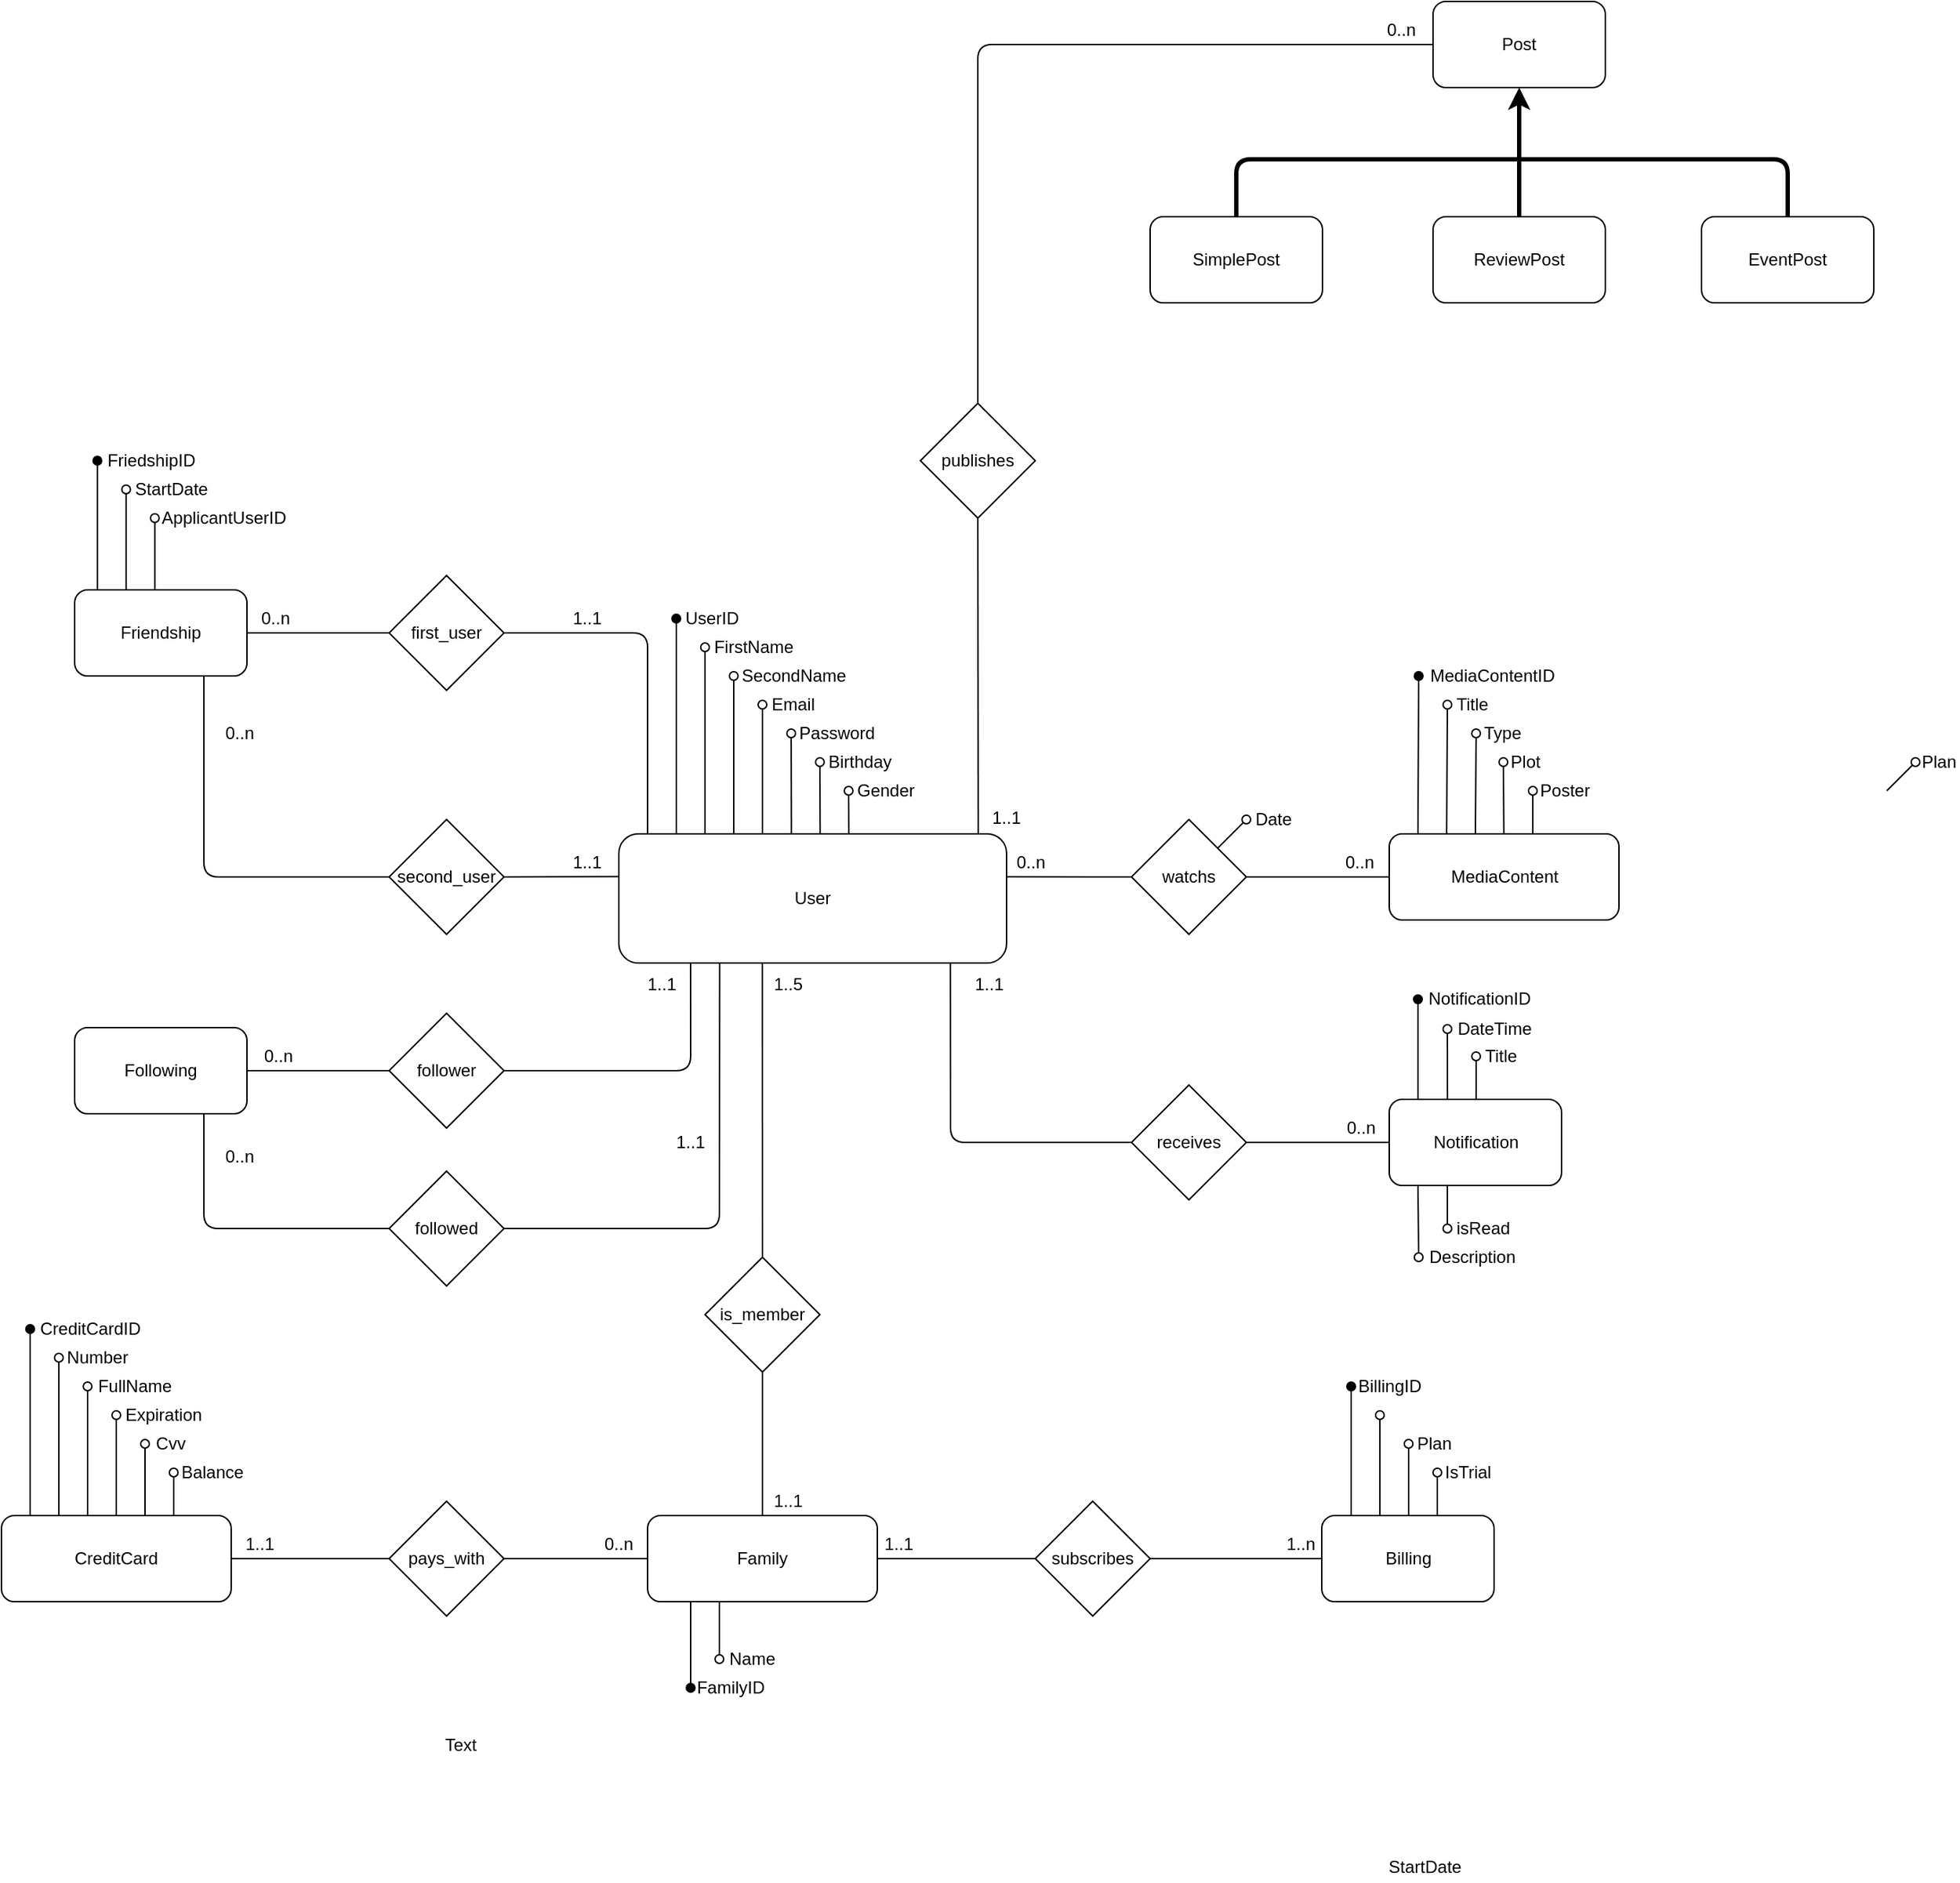 <mxfile type="device" version="12.7.9"><diagram id="L1P09S_5hTDsqI9xaxgo" name="Page-1"><mxGraphModel grid="1" tooltips="1" dx="2048" dy="1847" gridSize="10" guides="1" connect="1" arrows="1" fold="1" page="1" pageScale="1" pageWidth="827" pageHeight="1169" math="0" shadow="0"><root><mxCell id="0"/><mxCell id="1" parent="0"/><mxCell id="2-4jXwVwvctBE40ZgtUO-1" value="User" parent="1" style="rounded=1;whiteSpace=wrap;html=1;" vertex="1"><mxGeometry as="geometry" y="80" x="-370" width="270" height="90"/></mxCell><mxCell id="2-4jXwVwvctBE40ZgtUO-2" value="" parent="1" style="endArrow=oval;html=1;endFill=1;" edge="1"><mxGeometry as="geometry" width="50" height="50" relative="1"><mxPoint as="sourcePoint" y="80" x="-330"/><mxPoint as="targetPoint" y="-70" x="-330"/></mxGeometry></mxCell><mxCell id="2-4jXwVwvctBE40ZgtUO-3" value="" parent="1" style="endArrow=oval;html=1;endFill=0;" edge="1"><mxGeometry as="geometry" width="50" height="50" relative="1"><mxPoint as="sourcePoint" y="80" x="-310"/><mxPoint as="targetPoint" y="-50" x="-310"/></mxGeometry></mxCell><mxCell id="2-4jXwVwvctBE40ZgtUO-4" value="UserID" parent="1" style="text;html=1;strokeColor=none;fillColor=none;align=center;verticalAlign=middle;whiteSpace=wrap;rounded=0;" vertex="1"><mxGeometry as="geometry" y="-80" x="-325" width="40" height="20"/></mxCell><mxCell id="2-4jXwVwvctBE40ZgtUO-6" value="FirstName" parent="1" style="text;html=1;strokeColor=none;fillColor=none;align=center;verticalAlign=middle;whiteSpace=wrap;rounded=0;" vertex="1"><mxGeometry as="geometry" y="-60" x="-306" width="60" height="20"/></mxCell><mxCell id="2-4jXwVwvctBE40ZgtUO-7" value="" parent="1" style="endArrow=oval;html=1;endFill=0;" edge="1"><mxGeometry as="geometry" width="50" height="50" relative="1"><mxPoint as="sourcePoint" y="80" x="-290"/><mxPoint as="targetPoint" y="-30" x="-290"/></mxGeometry></mxCell><mxCell id="2-4jXwVwvctBE40ZgtUO-8" value="SecondName" parent="1" style="text;html=1;strokeColor=none;fillColor=none;align=center;verticalAlign=middle;whiteSpace=wrap;rounded=0;" vertex="1"><mxGeometry as="geometry" y="-40" x="-286" width="76" height="20"/></mxCell><mxCell id="2-4jXwVwvctBE40ZgtUO-11" value="" parent="1" style="endArrow=oval;html=1;endFill=0;" edge="1"><mxGeometry as="geometry" width="50" height="50" relative="1"><mxPoint as="sourcePoint" y="80" x="-270"/><mxPoint as="targetPoint" y="-10" x="-270"/></mxGeometry></mxCell><mxCell id="2-4jXwVwvctBE40ZgtUO-12" value="" parent="1" style="endArrow=oval;html=1;endFill=0;" edge="1"><mxGeometry as="geometry" width="50" height="50" relative="1"><mxPoint as="sourcePoint" y="80" x="-249.83"/><mxPoint as="targetPoint" y="10" x="-250"/></mxGeometry></mxCell><mxCell id="2-4jXwVwvctBE40ZgtUO-13" value="" parent="1" style="endArrow=oval;html=1;endFill=0;" edge="1"><mxGeometry as="geometry" width="50" height="50" relative="1"><mxPoint as="sourcePoint" y="80" x="-229.83"/><mxPoint as="targetPoint" y="30" x="-230"/></mxGeometry></mxCell><mxCell id="2-4jXwVwvctBE40ZgtUO-14" value="" parent="1" style="endArrow=oval;html=1;endFill=0;" edge="1"><mxGeometry as="geometry" width="50" height="50" relative="1"><mxPoint as="sourcePoint" y="80" x="-209.83"/><mxPoint as="targetPoint" y="50" x="-210"/></mxGeometry></mxCell><mxCell id="2-4jXwVwvctBE40ZgtUO-15" value="Email" parent="1" style="text;html=1;strokeColor=none;fillColor=none;align=center;verticalAlign=middle;whiteSpace=wrap;rounded=0;" vertex="1"><mxGeometry as="geometry" y="-20" x="-267" width="37" height="20"/></mxCell><mxCell id="2-4jXwVwvctBE40ZgtUO-16" value="Birthday" parent="1" style="text;html=1;strokeColor=none;fillColor=none;align=center;verticalAlign=middle;whiteSpace=wrap;rounded=0;" vertex="1"><mxGeometry as="geometry" y="20" x="-224" width="44" height="20"/></mxCell><mxCell id="2-4jXwVwvctBE40ZgtUO-17" value="Gender" parent="1" style="text;html=1;strokeColor=none;fillColor=none;align=center;verticalAlign=middle;whiteSpace=wrap;rounded=0;" vertex="1"><mxGeometry as="geometry" y="40" x="-203.76" width="40" height="20"/></mxCell><mxCell id="2-4jXwVwvctBE40ZgtUO-18" value="Password" parent="1" style="text;html=1;strokeColor=none;fillColor=none;align=center;verticalAlign=middle;whiteSpace=wrap;rounded=0;" vertex="1"><mxGeometry as="geometry" x="-245" width="54" height="20"/></mxCell><mxCell id="2-4jXwVwvctBE40ZgtUO-20" value="CreditCard" parent="1" style="rounded=1;whiteSpace=wrap;html=1;" vertex="1"><mxGeometry as="geometry" y="555" x="-800" width="160" height="60"/></mxCell><mxCell id="2-4jXwVwvctBE40ZgtUO-21" value="" parent="1" style="endArrow=oval;html=1;endFill=0;exitX=0.25;exitY=0;exitDx=0;exitDy=0;" edge="1" source="2-4jXwVwvctBE40ZgtUO-20"><mxGeometry as="geometry" width="50" height="50" relative="1"><mxPoint as="sourcePoint" y="535" x="-760"/><mxPoint as="targetPoint" y="445" x="-760"/></mxGeometry></mxCell><mxCell id="2-4jXwVwvctBE40ZgtUO-22" value="Number" parent="1" style="text;html=1;strokeColor=none;fillColor=none;align=center;verticalAlign=middle;whiteSpace=wrap;rounded=0;" vertex="1"><mxGeometry as="geometry" y="435" x="-756" width="46" height="20"/></mxCell><mxCell id="2-4jXwVwvctBE40ZgtUO-23" value="" parent="1" style="endArrow=oval;html=1;endFill=0;exitX=0.375;exitY=0;exitDx=0;exitDy=0;exitPerimeter=0;" edge="1" source="2-4jXwVwvctBE40ZgtUO-20"><mxGeometry as="geometry" width="50" height="50" relative="1"><mxPoint as="sourcePoint" y="535" x="-740"/><mxPoint as="targetPoint" y="465" x="-740"/></mxGeometry></mxCell><mxCell id="2-4jXwVwvctBE40ZgtUO-25" value="FullName" parent="1" style="text;html=1;strokeColor=none;fillColor=none;align=center;verticalAlign=middle;whiteSpace=wrap;rounded=0;" vertex="1"><mxGeometry as="geometry" y="455" x="-736" width="58" height="20"/></mxCell><mxCell id="2-4jXwVwvctBE40ZgtUO-26" value="" parent="1" style="endArrow=oval;html=1;endFill=0;exitX=0.5;exitY=0;exitDx=0;exitDy=0;" edge="1" source="2-4jXwVwvctBE40ZgtUO-20"><mxGeometry as="geometry" width="50" height="50" relative="1"><mxPoint as="sourcePoint" y="535" x="-720"/><mxPoint as="targetPoint" y="485" x="-720"/></mxGeometry></mxCell><mxCell id="2-4jXwVwvctBE40ZgtUO-28" value="Expiration" parent="1" style="text;html=1;strokeColor=none;fillColor=none;align=center;verticalAlign=middle;whiteSpace=wrap;rounded=0;" vertex="1"><mxGeometry as="geometry" y="475" x="-716" width="58" height="20"/></mxCell><mxCell id="2-4jXwVwvctBE40ZgtUO-29" value="" parent="1" style="endArrow=oval;html=1;endFill=0;exitX=0.625;exitY=0;exitDx=0;exitDy=0;exitPerimeter=0;" edge="1" source="2-4jXwVwvctBE40ZgtUO-20"><mxGeometry as="geometry" width="50" height="50" relative="1"><mxPoint as="sourcePoint" y="535" x="-700"/><mxPoint as="targetPoint" y="505" x="-700"/></mxGeometry></mxCell><mxCell id="2-4jXwVwvctBE40ZgtUO-30" value="Cvv" parent="1" style="text;html=1;strokeColor=none;fillColor=none;align=center;verticalAlign=middle;whiteSpace=wrap;rounded=0;" vertex="1"><mxGeometry as="geometry" y="495" x="-697" width="30" height="20"/></mxCell><mxCell id="2-4jXwVwvctBE40ZgtUO-31" value="subscribes" parent="1" style="rhombus;whiteSpace=wrap;html=1;" vertex="1"><mxGeometry as="geometry" y="545" x="-80" width="80" height="80"/></mxCell><mxCell id="2-4jXwVwvctBE40ZgtUO-32" value="" parent="1" style="endArrow=none;html=1;entryX=0;entryY=0.5;entryDx=0;entryDy=0;exitX=0;exitY=1;exitDx=0;exitDy=0;" edge="1" source="2-4jXwVwvctBE40ZgtUO-45" target="2-4jXwVwvctBE40ZgtUO-31"><mxGeometry as="geometry" width="50" height="50" relative="1"><mxPoint as="sourcePoint" y="635" x="-140"/><mxPoint as="targetPoint" y="625" x="20"/></mxGeometry></mxCell><mxCell id="2-4jXwVwvctBE40ZgtUO-33" value="" parent="1" style="endArrow=none;html=1;exitX=1;exitY=0.5;exitDx=0;exitDy=0;entryX=0;entryY=0.5;entryDx=0;entryDy=0;" edge="1" source="2-4jXwVwvctBE40ZgtUO-31" target="2-4jXwVwvctBE40ZgtUO-43"><mxGeometry as="geometry" width="50" height="50" relative="1"><mxPoint as="sourcePoint" y="695" x="40"/><mxPoint as="targetPoint" y="695" x="330"/></mxGeometry></mxCell><mxCell id="2-4jXwVwvctBE40ZgtUO-35" value="" parent="1" style="endArrow=oval;html=1;endFill=0;" edge="1"><mxGeometry as="geometry" width="50" height="50" relative="1"><mxPoint as="sourcePoint" y="50" x="513"/><mxPoint as="targetPoint" y="30" x="533"/></mxGeometry></mxCell><mxCell id="2-4jXwVwvctBE40ZgtUO-36" value="Plan" parent="1" style="text;html=1;strokeColor=none;fillColor=none;align=center;verticalAlign=middle;whiteSpace=wrap;rounded=0;" vertex="1"><mxGeometry as="geometry" y="20" x="536" width="27" height="20"/></mxCell><mxCell id="2-4jXwVwvctBE40ZgtUO-43" value="Billing" parent="1" style="rounded=1;whiteSpace=wrap;html=1;" vertex="1"><mxGeometry as="geometry" y="555" x="119.5" width="120" height="60"/></mxCell><mxCell id="2-4jXwVwvctBE40ZgtUO-44" value="1..n" parent="1" style="text;html=1;strokeColor=none;fillColor=none;align=center;verticalAlign=middle;whiteSpace=wrap;rounded=0;" vertex="1"><mxGeometry as="geometry" y="565" x="89.5" width="30" height="20"/></mxCell><mxCell id="2-4jXwVwvctBE40ZgtUO-45" value="1..1" parent="1" style="text;html=1;strokeColor=none;fillColor=none;align=center;verticalAlign=middle;whiteSpace=wrap;rounded=0;" vertex="1"><mxGeometry as="geometry" y="565" x="-190" width="30" height="20"/></mxCell><mxCell id="2-4jXwVwvctBE40ZgtUO-46" value="" parent="1" style="endArrow=oval;html=1;endFill=1;" edge="1"><mxGeometry as="geometry" width="50" height="50" relative="1"><mxPoint as="sourcePoint" y="555" x="140"/><mxPoint as="targetPoint" y="465" x="140"/></mxGeometry></mxCell><mxCell id="2-4jXwVwvctBE40ZgtUO-47" value="BillingID" parent="1" style="text;html=1;strokeColor=none;fillColor=none;align=center;verticalAlign=middle;whiteSpace=wrap;rounded=0;" vertex="1"><mxGeometry as="geometry" y="455" x="144" width="46" height="20"/></mxCell><mxCell id="2-4jXwVwvctBE40ZgtUO-48" value="" parent="1" style="endArrow=oval;html=1;endFill=0;" edge="1"><mxGeometry as="geometry" width="50" height="50" relative="1"><mxPoint as="sourcePoint" y="555" x="160"/><mxPoint as="targetPoint" y="485" x="160"/></mxGeometry></mxCell><mxCell id="2-4jXwVwvctBE40ZgtUO-49" value="Plan" parent="1" style="text;html=1;strokeColor=none;fillColor=none;align=center;verticalAlign=middle;whiteSpace=wrap;rounded=0;" vertex="1"><mxGeometry as="geometry" y="495" x="185" width="26" height="20"/></mxCell><mxCell id="2-4jXwVwvctBE40ZgtUO-50" value="" parent="1" style="endArrow=oval;html=1;endFill=0;" edge="1"><mxGeometry as="geometry" width="50" height="50" relative="1"><mxPoint as="sourcePoint" y="555" x="180"/><mxPoint as="targetPoint" y="505" x="180"/></mxGeometry></mxCell><mxCell id="2-4jXwVwvctBE40ZgtUO-51" value="StartDate" parent="1" style="text;html=1;strokeColor=none;fillColor=none;align=center;verticalAlign=middle;whiteSpace=wrap;rounded=0;" vertex="1"><mxGeometry as="geometry" y="790" x="164" width="55" height="20"/></mxCell><mxCell id="2-4jXwVwvctBE40ZgtUO-52" value="" parent="1" style="endArrow=oval;html=1;endFill=0;" edge="1"><mxGeometry as="geometry" width="50" height="50" relative="1"><mxPoint as="sourcePoint" y="555" x="200"/><mxPoint as="targetPoint" y="525" x="200"/></mxGeometry></mxCell><mxCell id="2-4jXwVwvctBE40ZgtUO-53" value="IsTrial" parent="1" style="text;html=1;strokeColor=none;fillColor=none;align=center;verticalAlign=middle;whiteSpace=wrap;rounded=0;" vertex="1"><mxGeometry as="geometry" y="515" x="203" width="37" height="20"/></mxCell><mxCell id="2-4jXwVwvctBE40ZgtUO-54" value="pays_with" parent="1" style="rhombus;whiteSpace=wrap;html=1;" vertex="1"><mxGeometry as="geometry" y="545" x="-530" width="80" height="80"/></mxCell><mxCell id="2-4jXwVwvctBE40ZgtUO-55" value="" parent="1" style="endArrow=none;html=1;exitX=1;exitY=0.5;exitDx=0;exitDy=0;entryX=0;entryY=0.5;entryDx=0;entryDy=0;" edge="1" source="2-4jXwVwvctBE40ZgtUO-20" target="2-4jXwVwvctBE40ZgtUO-54"><mxGeometry as="geometry" width="50" height="50" relative="1"><mxPoint as="sourcePoint" y="705" x="-600"/><mxPoint as="targetPoint" y="655" x="-550"/></mxGeometry></mxCell><mxCell id="2-4jXwVwvctBE40ZgtUO-56" value="" parent="1" style="endArrow=none;html=1;exitX=1;exitY=0.5;exitDx=0;exitDy=0;entryX=1;entryY=1;entryDx=0;entryDy=0;" edge="1" source="2-4jXwVwvctBE40ZgtUO-54" target="2-4jXwVwvctBE40ZgtUO-59"><mxGeometry as="geometry" width="50" height="50" relative="1"><mxPoint as="sourcePoint" y="675" x="-440"/><mxPoint as="targetPoint" y="625" x="-430"/></mxGeometry></mxCell><mxCell id="2-4jXwVwvctBE40ZgtUO-57" value="1..1" parent="1" style="text;html=1;strokeColor=none;fillColor=none;align=center;verticalAlign=middle;whiteSpace=wrap;rounded=0;" vertex="1"><mxGeometry as="geometry" y="565" x="-640" width="40" height="20"/></mxCell><mxCell id="2-4jXwVwvctBE40ZgtUO-59" value="0..n" parent="1" style="text;html=1;strokeColor=none;fillColor=none;align=center;verticalAlign=middle;whiteSpace=wrap;rounded=0;" vertex="1"><mxGeometry as="geometry" y="565" x="-390" width="40" height="20"/></mxCell><mxCell id="iwlyGIlULVPHcYaXjed1-1" value="Family" parent="1" style="rounded=1;whiteSpace=wrap;html=1;" vertex="1"><mxGeometry as="geometry" y="555" x="-350" width="160" height="60"/></mxCell><mxCell id="iwlyGIlULVPHcYaXjed1-2" value="" parent="1" style="endArrow=none;html=1;endFill=0;startArrow=oval;startFill=1;" edge="1"><mxGeometry as="geometry" width="50" height="50" relative="1"><mxPoint as="sourcePoint" y="675" x="-320"/><mxPoint as="targetPoint" y="615" x="-320"/></mxGeometry></mxCell><mxCell id="iwlyGIlULVPHcYaXjed1-3" value="FamilyID" parent="1" style="text;html=1;strokeColor=none;fillColor=none;align=center;verticalAlign=middle;whiteSpace=wrap;rounded=0;" vertex="1"><mxGeometry as="geometry" y="665" x="-320" width="56" height="20"/></mxCell><mxCell id="iwlyGIlULVPHcYaXjed1-4" value="" parent="1" style="endArrow=none;html=1;endFill=0;startArrow=oval;startFill=0;" edge="1"><mxGeometry as="geometry" width="50" height="50" relative="1"><mxPoint as="sourcePoint" y="655" x="-300"/><mxPoint as="targetPoint" y="615" x="-300"/></mxGeometry></mxCell><mxCell id="iwlyGIlULVPHcYaXjed1-5" value="Name" parent="1" style="text;html=1;strokeColor=none;fillColor=none;align=center;verticalAlign=middle;whiteSpace=wrap;rounded=0;" vertex="1"><mxGeometry as="geometry" y="645" x="-300" width="46" height="20"/></mxCell><mxCell id="iwlyGIlULVPHcYaXjed1-6" value="is_member" parent="1" style="rhombus;whiteSpace=wrap;html=1;" vertex="1"><mxGeometry as="geometry" y="375" x="-310" width="80" height="80"/></mxCell><mxCell id="iwlyGIlULVPHcYaXjed1-7" value="" parent="1" style="endArrow=none;html=1;entryX=0.37;entryY=0.997;entryDx=0;entryDy=0;exitX=0.5;exitY=0;exitDx=0;exitDy=0;entryPerimeter=0;" edge="1" source="iwlyGIlULVPHcYaXjed1-6" target="2-4jXwVwvctBE40ZgtUO-1"><mxGeometry as="geometry" width="50" height="50" relative="1"><mxPoint as="sourcePoint" y="385" x="-130"/><mxPoint as="targetPoint" y="175" x="-235"/></mxGeometry></mxCell><mxCell id="iwlyGIlULVPHcYaXjed1-8" value="" parent="1" style="endArrow=none;html=1;entryX=0.5;entryY=1;entryDx=0;entryDy=0;exitX=0.5;exitY=0;exitDx=0;exitDy=0;" edge="1" source="iwlyGIlULVPHcYaXjed1-1" target="iwlyGIlULVPHcYaXjed1-6"><mxGeometry as="geometry" width="50" height="50" relative="1"><mxPoint as="sourcePoint" y="435" x="-150"/><mxPoint as="targetPoint" y="385" x="-100"/></mxGeometry></mxCell><mxCell id="iwlyGIlULVPHcYaXjed1-9" value="1..1" parent="1" style="text;html=1;strokeColor=none;fillColor=none;align=center;verticalAlign=middle;whiteSpace=wrap;rounded=0;" vertex="1"><mxGeometry as="geometry" y="535" x="-267" width="30" height="20"/></mxCell><mxCell id="iwlyGIlULVPHcYaXjed1-10" value="1..5" parent="1" style="text;html=1;strokeColor=none;fillColor=none;align=center;verticalAlign=middle;whiteSpace=wrap;rounded=0;" vertex="1"><mxGeometry as="geometry" y="175" x="-267" width="30" height="20"/></mxCell><mxCell id="5aN66x5eL9GdeBPAM2HW-1" value="" parent="1" style="endArrow=oval;html=1;endFill=1;" edge="1"><mxGeometry as="geometry" width="50" height="50" relative="1"><mxPoint as="sourcePoint" y="555" x="-780"/><mxPoint as="targetPoint" y="425" x="-780"/></mxGeometry></mxCell><mxCell id="5aN66x5eL9GdeBPAM2HW-2" value="CreditCardID" parent="1" style="text;html=1;strokeColor=none;fillColor=none;align=center;verticalAlign=middle;whiteSpace=wrap;rounded=0;" vertex="1"><mxGeometry as="geometry" y="415" x="-776" width="76" height="20"/></mxCell><mxCell id="5aN66x5eL9GdeBPAM2HW-3" value="" parent="1" style="endArrow=oval;html=1;endFill=0;exitX=0.625;exitY=0;exitDx=0;exitDy=0;exitPerimeter=0;" edge="1"><mxGeometry as="geometry" width="50" height="50" relative="1"><mxPoint as="sourcePoint" y="555" x="-680.03"/><mxPoint as="targetPoint" y="525" x="-680.03"/></mxGeometry></mxCell><mxCell id="5aN66x5eL9GdeBPAM2HW-4" value="Balance" parent="1" style="text;html=1;strokeColor=none;fillColor=none;align=center;verticalAlign=middle;whiteSpace=wrap;rounded=0;" vertex="1"><mxGeometry as="geometry" y="515" x="-677" width="48" height="20"/></mxCell><mxCell id="5aN66x5eL9GdeBPAM2HW-6" value="MediaContent" parent="1" style="rounded=1;whiteSpace=wrap;html=1;" vertex="1"><mxGeometry as="geometry" y="80" x="166.5" width="160" height="60"/></mxCell><mxCell id="5aN66x5eL9GdeBPAM2HW-15" value="" parent="1" style="endArrow=oval;html=1;endFill=1;" edge="1"><mxGeometry as="geometry" width="50" height="50" relative="1"><mxPoint as="sourcePoint" y="80" x="186.5"/><mxPoint as="targetPoint" y="-30" x="187"/></mxGeometry></mxCell><mxCell id="5aN66x5eL9GdeBPAM2HW-16" value="MediaContentID" parent="1" style="text;html=1;strokeColor=none;fillColor=none;align=center;verticalAlign=middle;whiteSpace=wrap;rounded=0;" vertex="1"><mxGeometry as="geometry" y="-40" x="189.5" width="96.5" height="20"/></mxCell><mxCell id="5aN66x5eL9GdeBPAM2HW-17" value="" parent="1" style="endArrow=oval;html=1;endFill=0;" edge="1"><mxGeometry as="geometry" width="50" height="50" relative="1"><mxPoint as="sourcePoint" y="80" x="206.5"/><mxPoint as="targetPoint" y="-10" x="207"/></mxGeometry></mxCell><mxCell id="5aN66x5eL9GdeBPAM2HW-18" value="Type" parent="1" style="text;html=1;strokeColor=none;fillColor=none;align=center;verticalAlign=middle;whiteSpace=wrap;rounded=0;" vertex="1"><mxGeometry as="geometry" x="231" width="28.5" height="20"/></mxCell><mxCell id="5aN66x5eL9GdeBPAM2HW-19" value="" parent="1" style="endArrow=oval;html=1;endFill=0;" edge="1"><mxGeometry as="geometry" width="50" height="50" relative="1"><mxPoint as="sourcePoint" y="80" x="226.5"/><mxPoint as="targetPoint" y="10" x="227"/></mxGeometry></mxCell><mxCell id="5aN66x5eL9GdeBPAM2HW-20" value="Title" parent="1" style="text;html=1;strokeColor=none;fillColor=none;align=center;verticalAlign=middle;whiteSpace=wrap;rounded=0;" vertex="1"><mxGeometry as="geometry" y="-20" x="211" width="26.5" height="20"/></mxCell><mxCell id="5aN66x5eL9GdeBPAM2HW-21" value="" parent="1" style="endArrow=oval;html=1;endFill=0;" edge="1"><mxGeometry as="geometry" width="50" height="50" relative="1"><mxPoint as="sourcePoint" y="80" x="266.5"/><mxPoint as="targetPoint" y="50" x="266.5"/></mxGeometry></mxCell><mxCell id="5aN66x5eL9GdeBPAM2HW-22" value="Poster" parent="1" style="text;html=1;strokeColor=none;fillColor=none;align=center;verticalAlign=middle;whiteSpace=wrap;rounded=0;" vertex="1"><mxGeometry as="geometry" y="40" x="269.5" width="37.5" height="20"/></mxCell><mxCell id="5aN66x5eL9GdeBPAM2HW-23" value="" parent="1" style="endArrow=oval;html=1;endFill=0;" edge="1"><mxGeometry as="geometry" width="50" height="50" relative="1"><mxPoint as="sourcePoint" y="80" x="246.33"/><mxPoint as="targetPoint" y="30" x="246"/></mxGeometry></mxCell><mxCell id="5aN66x5eL9GdeBPAM2HW-24" value="Plot" parent="1" style="text;html=1;strokeColor=none;fillColor=none;align=center;verticalAlign=middle;whiteSpace=wrap;rounded=0;" vertex="1"><mxGeometry as="geometry" y="20" x="249" width="25" height="20"/></mxCell><mxCell id="TRpD3Uaqjmw3FwHSKE-C-1" value="watchs" parent="1" style="rhombus;whiteSpace=wrap;html=1;" vertex="1"><mxGeometry as="geometry" y="70" x="-13" width="80" height="80"/></mxCell><mxCell id="TRpD3Uaqjmw3FwHSKE-C-2" value="" parent="1" style="endArrow=none;html=1;exitX=0.076;exitY=0.995;exitDx=0;exitDy=0;entryX=0;entryY=0.5;entryDx=0;entryDy=0;exitPerimeter=0;" edge="1" source="TRpD3Uaqjmw3FwHSKE-C-4" target="TRpD3Uaqjmw3FwHSKE-C-1"><mxGeometry as="geometry" width="50" height="50" relative="1"><mxPoint as="sourcePoint" y="220" x="-90"/><mxPoint as="targetPoint" y="170" x="-40"/></mxGeometry></mxCell><mxCell id="TRpD3Uaqjmw3FwHSKE-C-3" value="" parent="1" style="endArrow=none;html=1;exitX=1;exitY=0.5;exitDx=0;exitDy=0;entryX=0;entryY=0.5;entryDx=0;entryDy=0;" edge="1" source="TRpD3Uaqjmw3FwHSKE-C-1" target="5aN66x5eL9GdeBPAM2HW-6"><mxGeometry as="geometry" width="50" height="50" relative="1"><mxPoint as="sourcePoint" y="260" x="57"/><mxPoint as="targetPoint" y="210" x="107"/></mxGeometry></mxCell><mxCell id="TRpD3Uaqjmw3FwHSKE-C-4" value="0..n" parent="1" style="text;html=1;strokeColor=none;fillColor=none;align=center;verticalAlign=middle;whiteSpace=wrap;rounded=0;" vertex="1"><mxGeometry as="geometry" y="90" x="-103" width="40" height="20"/></mxCell><mxCell id="TRpD3Uaqjmw3FwHSKE-C-5" value="0..n" parent="1" style="text;html=1;strokeColor=none;fillColor=none;align=center;verticalAlign=middle;whiteSpace=wrap;rounded=0;" vertex="1"><mxGeometry as="geometry" y="90" x="126" width="40" height="20"/></mxCell><mxCell id="TRpD3Uaqjmw3FwHSKE-C-8" value="" parent="1" style="endArrow=oval;html=1;endFill=0;exitX=1;exitY=0;exitDx=0;exitDy=0;" edge="1" source="TRpD3Uaqjmw3FwHSKE-C-1"><mxGeometry as="geometry" width="50" height="50" relative="1"><mxPoint as="sourcePoint" y="90" x="57.0"/><mxPoint as="targetPoint" y="70" x="67"/></mxGeometry></mxCell><mxCell id="TRpD3Uaqjmw3FwHSKE-C-9" value="Date" parent="1" style="text;html=1;strokeColor=none;fillColor=none;align=center;verticalAlign=middle;whiteSpace=wrap;rounded=0;" vertex="1"><mxGeometry as="geometry" y="60" x="71" width="30" height="20"/></mxCell><mxCell id="TRpD3Uaqjmw3FwHSKE-C-17" value="Friendship" parent="1" style="rounded=1;whiteSpace=wrap;html=1;" vertex="1"><mxGeometry as="geometry" y="-90" x="-749" width="120" height="60"/></mxCell><mxCell id="TRpD3Uaqjmw3FwHSKE-C-18" value="first_user" parent="1" style="rhombus;whiteSpace=wrap;html=1;" vertex="1"><mxGeometry as="geometry" y="-100" x="-530" width="80" height="80"/></mxCell><mxCell id="TRpD3Uaqjmw3FwHSKE-C-19" value="" parent="1" style="endArrow=none;html=1;exitX=1;exitY=0.5;exitDx=0;exitDy=0;entryX=0;entryY=0.5;entryDx=0;entryDy=0;" edge="1" source="TRpD3Uaqjmw3FwHSKE-C-17" target="TRpD3Uaqjmw3FwHSKE-C-18"><mxGeometry as="geometry" width="50" height="50" relative="1"><mxPoint as="sourcePoint" y="50" x="-582"/><mxPoint as="targetPoint" y="-60" x="-532"/></mxGeometry></mxCell><mxCell id="TRpD3Uaqjmw3FwHSKE-C-21" value="" parent="1" style="endArrow=none;html=1;exitX=1;exitY=0.5;exitDx=0;exitDy=0;" edge="1" source="TRpD3Uaqjmw3FwHSKE-C-18"><mxGeometry as="geometry" width="50" height="50" relative="1"><mxPoint as="sourcePoint" x="-450"/><mxPoint as="targetPoint" y="80" x="-350"/><Array as="points"><mxPoint y="-60" x="-350"/></Array></mxGeometry></mxCell><mxCell id="TRpD3Uaqjmw3FwHSKE-C-22" value="0..n" parent="1" style="text;html=1;strokeColor=none;fillColor=none;align=center;verticalAlign=middle;whiteSpace=wrap;rounded=0;" vertex="1"><mxGeometry as="geometry" y="-80" x="-629" width="40" height="20"/></mxCell><mxCell id="TRpD3Uaqjmw3FwHSKE-C-23" value="1..1" parent="1" style="text;html=1;strokeColor=none;fillColor=none;align=center;verticalAlign=middle;whiteSpace=wrap;rounded=0;" vertex="1"><mxGeometry as="geometry" y="-80" x="-412" width="40" height="20"/></mxCell><mxCell id="TRpD3Uaqjmw3FwHSKE-C-24" value="" parent="1" style="endArrow=oval;html=1;endFill=1;" edge="1"><mxGeometry as="geometry" width="50" height="50" relative="1"><mxPoint as="sourcePoint" y="-90" x="-733.17"/><mxPoint as="targetPoint" y="-180.0" x="-733.17"/></mxGeometry></mxCell><mxCell id="TRpD3Uaqjmw3FwHSKE-C-25" value="FriedshipID" parent="1" style="text;html=1;strokeColor=none;fillColor=none;align=center;verticalAlign=middle;whiteSpace=wrap;rounded=0;" vertex="1"><mxGeometry as="geometry" y="-190" x="-729.17" width="67.17" height="20"/></mxCell><mxCell id="TRpD3Uaqjmw3FwHSKE-C-26" value="" parent="1" style="endArrow=oval;html=1;endFill=0;" edge="1"><mxGeometry as="geometry" width="50" height="50" relative="1"><mxPoint as="sourcePoint" y="-90" x="-713.17"/><mxPoint as="targetPoint" y="-160.0" x="-713.17"/></mxGeometry></mxCell><mxCell id="TRpD3Uaqjmw3FwHSKE-C-27" value="ApplicantUserID" parent="1" style="text;html=1;strokeColor=none;fillColor=none;align=center;verticalAlign=middle;whiteSpace=wrap;rounded=0;" vertex="1"><mxGeometry as="geometry" y="-150" x="-688.17" width="86.17" height="20"/></mxCell><mxCell id="TRpD3Uaqjmw3FwHSKE-C-28" value="" parent="1" style="endArrow=oval;html=1;endFill=0;" edge="1"><mxGeometry as="geometry" width="50" height="50" relative="1"><mxPoint as="sourcePoint" y="-90" x="-693.17"/><mxPoint as="targetPoint" y="-140.0" x="-693.17"/></mxGeometry></mxCell><mxCell id="TRpD3Uaqjmw3FwHSKE-C-29" value="StartDate" parent="1" style="text;html=1;strokeColor=none;fillColor=none;align=center;verticalAlign=middle;whiteSpace=wrap;rounded=0;" vertex="1"><mxGeometry as="geometry" y="-170" x="-709.17" width="55" height="20"/></mxCell><mxCell id="tSTBfTM7DXqQjI8-OK6j-3" value="Following" parent="1" style="rounded=1;whiteSpace=wrap;html=1;" vertex="1"><mxGeometry as="geometry" y="215" x="-749" width="120" height="60"/></mxCell><mxCell id="tSTBfTM7DXqQjI8-OK6j-4" value="follower" parent="1" style="rhombus;whiteSpace=wrap;html=1;" vertex="1"><mxGeometry as="geometry" y="205" x="-530" width="80" height="80"/></mxCell><mxCell id="tSTBfTM7DXqQjI8-OK6j-5" value="" parent="1" style="endArrow=none;html=1;exitX=1;exitY=0.5;exitDx=0;exitDy=0;entryX=0;entryY=0.5;entryDx=0;entryDy=0;" edge="1" source="tSTBfTM7DXqQjI8-OK6j-3" target="tSTBfTM7DXqQjI8-OK6j-4"><mxGeometry as="geometry" width="50" height="50" relative="1"><mxPoint as="sourcePoint" y="365" x="-550"/><mxPoint as="targetPoint" y="315" x="-500"/></mxGeometry></mxCell><mxCell id="tSTBfTM7DXqQjI8-OK6j-6" value="" parent="1" style="endArrow=none;html=1;exitX=1;exitY=0.5;exitDx=0;exitDy=0;entryX=0.185;entryY=0.995;entryDx=0;entryDy=0;entryPerimeter=0;" edge="1" source="tSTBfTM7DXqQjI8-OK6j-4" target="2-4jXwVwvctBE40ZgtUO-1"><mxGeometry as="geometry" width="50" height="50" relative="1"><mxPoint as="sourcePoint" y="435" x="-420"/><mxPoint as="targetPoint" y="175" x="-302.5"/><Array as="points"><mxPoint y="245" x="-320"/></Array></mxGeometry></mxCell><mxCell id="tSTBfTM7DXqQjI8-OK6j-9" value="0..n" parent="1" style="text;html=1;strokeColor=none;fillColor=none;align=center;verticalAlign=middle;whiteSpace=wrap;rounded=0;" vertex="1"><mxGeometry as="geometry" y="225" x="-627" width="40" height="20"/></mxCell><mxCell id="tSTBfTM7DXqQjI8-OK6j-10" value="1..1" parent="1" style="text;html=1;strokeColor=none;fillColor=none;align=center;verticalAlign=middle;whiteSpace=wrap;rounded=0;" vertex="1"><mxGeometry as="geometry" y="175" x="-360" width="40" height="20"/></mxCell><mxCell id="tSTBfTM7DXqQjI8-OK6j-11" value="second_user" parent="1" style="rhombus;whiteSpace=wrap;html=1;" vertex="1"><mxGeometry as="geometry" y="70" x="-530" width="80" height="80"/></mxCell><mxCell id="tSTBfTM7DXqQjI8-OK6j-12" value="" parent="1" style="endArrow=none;html=1;exitX=0.75;exitY=1;exitDx=0;exitDy=0;entryX=0;entryY=0.5;entryDx=0;entryDy=0;" edge="1" source="TRpD3Uaqjmw3FwHSKE-C-17" target="tSTBfTM7DXqQjI8-OK6j-11"><mxGeometry as="geometry" width="50" height="50" relative="1"><mxPoint as="sourcePoint" y="90" x="-600"/><mxPoint as="targetPoint" y="40" x="-550"/><Array as="points"><mxPoint y="110" x="-659"/></Array></mxGeometry></mxCell><mxCell id="tSTBfTM7DXqQjI8-OK6j-13" value="" parent="1" style="endArrow=none;html=1;exitX=1;exitY=0.5;exitDx=0;exitDy=0;entryX=0;entryY=0.331;entryDx=0;entryDy=0;entryPerimeter=0;" edge="1" source="tSTBfTM7DXqQjI8-OK6j-11" target="2-4jXwVwvctBE40ZgtUO-1"><mxGeometry as="geometry" width="50" height="50" relative="1"><mxPoint as="sourcePoint" y="180" x="-440"/><mxPoint as="targetPoint" y="130" x="-390"/></mxGeometry></mxCell><mxCell id="tSTBfTM7DXqQjI8-OK6j-14" value="0..n" parent="1" style="text;html=1;strokeColor=none;fillColor=none;align=center;verticalAlign=middle;whiteSpace=wrap;rounded=0;" vertex="1"><mxGeometry as="geometry" x="-654" width="40" height="20"/></mxCell><mxCell id="tSTBfTM7DXqQjI8-OK6j-15" value="1..1" parent="1" style="text;html=1;strokeColor=none;fillColor=none;align=center;verticalAlign=middle;whiteSpace=wrap;rounded=0;" vertex="1"><mxGeometry as="geometry" y="90" x="-412" width="40" height="20"/></mxCell><mxCell id="tSTBfTM7DXqQjI8-OK6j-16" value="followed" parent="1" style="rhombus;whiteSpace=wrap;html=1;" vertex="1"><mxGeometry as="geometry" y="315" x="-530" width="80" height="80"/></mxCell><mxCell id="tSTBfTM7DXqQjI8-OK6j-17" value="" parent="1" style="endArrow=none;html=1;exitX=0.75;exitY=1;exitDx=0;exitDy=0;entryX=0;entryY=0.5;entryDx=0;entryDy=0;" edge="1" source="tSTBfTM7DXqQjI8-OK6j-3" target="tSTBfTM7DXqQjI8-OK6j-16"><mxGeometry as="geometry" width="50" height="50" relative="1"><mxPoint as="sourcePoint" y="385" x="-600"/><mxPoint as="targetPoint" y="335" x="-550"/><Array as="points"><mxPoint y="355" x="-659"/></Array></mxGeometry></mxCell><mxCell id="tSTBfTM7DXqQjI8-OK6j-18" value="" parent="1" style="endArrow=none;html=1;exitX=1;exitY=0.5;exitDx=0;exitDy=0;entryX=0.26;entryY=0.999;entryDx=0;entryDy=0;entryPerimeter=0;" edge="1" source="tSTBfTM7DXqQjI8-OK6j-16" target="2-4jXwVwvctBE40ZgtUO-1"><mxGeometry as="geometry" width="50" height="50" relative="1"><mxPoint as="sourcePoint" y="365" x="-410"/><mxPoint as="targetPoint" y="174.94" x="-275.5"/><Array as="points"><mxPoint y="355" x="-300"/></Array></mxGeometry></mxCell><mxCell id="tSTBfTM7DXqQjI8-OK6j-19" value="0..n" parent="1" style="text;html=1;strokeColor=none;fillColor=none;align=center;verticalAlign=middle;whiteSpace=wrap;rounded=0;" vertex="1"><mxGeometry as="geometry" y="295" x="-654.17" width="40" height="20"/></mxCell><mxCell id="tSTBfTM7DXqQjI8-OK6j-20" value="1..1" parent="1" style="text;html=1;strokeColor=none;fillColor=none;align=center;verticalAlign=middle;whiteSpace=wrap;rounded=0;" vertex="1"><mxGeometry as="geometry" y="285" x="-340" width="40" height="20"/></mxCell><mxCell id="mZP4QMPXlHXR81YpE7UH-1" value="Notification" parent="1" style="rounded=1;whiteSpace=wrap;html=1;" vertex="1"><mxGeometry as="geometry" y="265" x="166.5" width="120" height="60"/></mxCell><mxCell id="mZP4QMPXlHXR81YpE7UH-2" value="receives" parent="1" style="rhombus;whiteSpace=wrap;html=1;" vertex="1"><mxGeometry as="geometry" y="255" x="-13" width="80" height="80"/></mxCell><mxCell id="mZP4QMPXlHXR81YpE7UH-3" value="" parent="1" style="endArrow=none;html=1;entryX=0;entryY=0.5;entryDx=0;entryDy=0;exitX=0.855;exitY=0.996;exitDx=0;exitDy=0;exitPerimeter=0;" edge="1" source="2-4jXwVwvctBE40ZgtUO-1" target="mZP4QMPXlHXR81YpE7UH-2"><mxGeometry as="geometry" width="50" height="50" relative="1"><mxPoint as="sourcePoint" y="175.24" x="-138.88"/><mxPoint as="targetPoint" y="365" x="-80"/><Array as="points"><mxPoint y="295" x="-139"/></Array></mxGeometry></mxCell><mxCell id="mZP4QMPXlHXR81YpE7UH-4" value="" parent="1" style="endArrow=none;html=1;exitX=1;exitY=0.5;exitDx=0;exitDy=0;entryX=0;entryY=0.5;entryDx=0;entryDy=0;" edge="1" source="mZP4QMPXlHXR81YpE7UH-2" target="mZP4QMPXlHXR81YpE7UH-1"><mxGeometry as="geometry" width="50" height="50" relative="1"><mxPoint as="sourcePoint" y="405" x="117"/><mxPoint as="targetPoint" y="355" x="167"/></mxGeometry></mxCell><mxCell id="mZP4QMPXlHXR81YpE7UH-5" value="Text" parent="1" style="text;html=1;strokeColor=none;fillColor=none;align=center;verticalAlign=middle;whiteSpace=wrap;rounded=0;" vertex="1"><mxGeometry as="geometry" y="705" x="-500" width="40" height="20"/></mxCell><mxCell id="mZP4QMPXlHXR81YpE7UH-6" value="1..1" parent="1" style="text;html=1;strokeColor=none;fillColor=none;align=center;verticalAlign=middle;whiteSpace=wrap;rounded=0;" vertex="1"><mxGeometry as="geometry" y="175" x="-132" width="40" height="20"/></mxCell><mxCell id="mZP4QMPXlHXR81YpE7UH-7" value="0..n" parent="1" style="text;html=1;strokeColor=none;fillColor=none;align=center;verticalAlign=middle;whiteSpace=wrap;rounded=0;" vertex="1"><mxGeometry as="geometry" y="275" x="127" width="40" height="20"/></mxCell><mxCell id="mZP4QMPXlHXR81YpE7UH-14" value="" parent="1" style="endArrow=oval;html=1;endFill=1;" edge="1"><mxGeometry as="geometry" width="50" height="50" relative="1"><mxPoint as="sourcePoint" y="265.28" x="186.5"/><mxPoint as="targetPoint" y="195.28" x="186.5"/></mxGeometry></mxCell><mxCell id="mZP4QMPXlHXR81YpE7UH-15" value="NotificationID" parent="1" style="text;html=1;strokeColor=none;fillColor=none;align=center;verticalAlign=middle;whiteSpace=wrap;rounded=0;" vertex="1"><mxGeometry as="geometry" y="185.28" x="190.5" width="76.5" height="20"/></mxCell><mxCell id="mZP4QMPXlHXR81YpE7UH-18" value="DateTime" parent="1" style="text;html=1;strokeColor=none;fillColor=none;align=center;verticalAlign=middle;whiteSpace=wrap;rounded=0;" vertex="1"><mxGeometry as="geometry" y="205.84" x="211.5" width="55.5" height="20"/></mxCell><mxCell id="mZP4QMPXlHXR81YpE7UH-19" value="" parent="1" style="endArrow=oval;html=1;endFill=0;exitX=0.338;exitY=-0.003;exitDx=0;exitDy=0;exitPerimeter=0;" edge="1" source="mZP4QMPXlHXR81YpE7UH-1"><mxGeometry as="geometry" width="50" height="50" relative="1"><mxPoint as="sourcePoint" y="255" x="207"/><mxPoint as="targetPoint" y="216" x="207"/></mxGeometry></mxCell><mxCell id="mZP4QMPXlHXR81YpE7UH-22" value="" parent="1" style="endArrow=oval;html=1;endFill=0;" edge="1"><mxGeometry as="geometry" width="50" height="50" relative="1"><mxPoint as="sourcePoint" y="265" x="227"/><mxPoint as="targetPoint" y="235" x="227"/></mxGeometry></mxCell><mxCell id="mZP4QMPXlHXR81YpE7UH-23" value="Title" parent="1" style="text;html=1;strokeColor=none;fillColor=none;align=center;verticalAlign=middle;whiteSpace=wrap;rounded=0;" vertex="1"><mxGeometry as="geometry" y="225" x="230.5" width="26.5" height="20"/></mxCell><mxCell id="uUsENUNOTOey4h8lfAfC-1" value="" parent="1" style="endArrow=none;html=1;endFill=0;startArrow=oval;startFill=0;" edge="1"><mxGeometry as="geometry" width="50" height="50" relative="1"><mxPoint as="sourcePoint" y="375" x="187"/><mxPoint as="targetPoint" y="325" x="186.5"/></mxGeometry></mxCell><mxCell id="uUsENUNOTOey4h8lfAfC-2" value="Description" parent="1" style="text;html=1;strokeColor=none;fillColor=none;align=center;verticalAlign=middle;whiteSpace=wrap;rounded=0;" vertex="1"><mxGeometry as="geometry" y="365" x="191" width="66.5" height="20"/></mxCell><mxCell id="uUsENUNOTOey4h8lfAfC-3" value="" parent="1" style="endArrow=none;html=1;endFill=0;startArrow=oval;startFill=0;" edge="1"><mxGeometry as="geometry" width="50" height="50" relative="1"><mxPoint as="sourcePoint" y="355" x="207"/><mxPoint as="targetPoint" y="325" x="207"/></mxGeometry></mxCell><mxCell id="uUsENUNOTOey4h8lfAfC-4" value="isRead" parent="1" style="text;html=1;strokeColor=none;fillColor=none;align=center;verticalAlign=middle;whiteSpace=wrap;rounded=0;" vertex="1"><mxGeometry as="geometry" y="345" x="210.25" width="43.75" height="20"/></mxCell><mxCell id="Db668q21i_lDTGtzhgTG-1" value="Post" parent="1" style="rounded=1;whiteSpace=wrap;html=1;" vertex="1"><mxGeometry as="geometry" y="-500" x="197" width="120" height="60"/></mxCell><mxCell id="Db668q21i_lDTGtzhgTG-3" value="SimplePost" parent="1" style="rounded=1;whiteSpace=wrap;html=1;" vertex="1"><mxGeometry as="geometry" y="-350" width="120" height="60"/></mxCell><mxCell id="Db668q21i_lDTGtzhgTG-4" value="ReviewPost" parent="1" style="rounded=1;whiteSpace=wrap;html=1;" vertex="1"><mxGeometry as="geometry" y="-350" x="197" width="120" height="60"/></mxCell><mxCell id="Db668q21i_lDTGtzhgTG-5" value="EventPost" parent="1" style="rounded=1;whiteSpace=wrap;html=1;" vertex="1"><mxGeometry as="geometry" y="-350" x="384" width="120" height="60"/></mxCell><mxCell id="Db668q21i_lDTGtzhgTG-6" value="" parent="1" style="endArrow=classic;html=1;entryX=0.5;entryY=1;entryDx=0;entryDy=0;strokeWidth=3;" edge="1" target="Db668q21i_lDTGtzhgTG-1"><mxGeometry as="geometry" width="50" height="50" relative="1"><mxPoint as="sourcePoint" y="-390" x="257"/><mxPoint as="targetPoint" y="-430" x="280"/></mxGeometry></mxCell><mxCell id="Db668q21i_lDTGtzhgTG-7" value="" parent="1" style="endArrow=none;html=1;exitX=0.5;exitY=0;exitDx=0;exitDy=0;strokeWidth=3;" edge="1" source="Db668q21i_lDTGtzhgTG-3"><mxGeometry as="geometry" width="50" height="50" relative="1"><mxPoint as="sourcePoint" y="-370" x="30"/><mxPoint as="targetPoint" y="-390" x="257"/><Array as="points"><mxPoint y="-390" x="60"/></Array></mxGeometry></mxCell><mxCell id="Db668q21i_lDTGtzhgTG-8" value="" parent="1" style="endArrow=none;html=1;exitX=0.5;exitY=0;exitDx=0;exitDy=0;strokeWidth=3;" edge="1" source="Db668q21i_lDTGtzhgTG-4"><mxGeometry as="geometry" width="50" height="50" relative="1"><mxPoint as="sourcePoint" y="-350" x="367"/><mxPoint as="targetPoint" y="-390" x="257"/></mxGeometry></mxCell><mxCell id="Db668q21i_lDTGtzhgTG-9" value="" parent="1" style="endArrow=none;html=1;exitX=0.5;exitY=0;exitDx=0;exitDy=0;strokeWidth=3;" edge="1" source="Db668q21i_lDTGtzhgTG-5"><mxGeometry as="geometry" width="50" height="50" relative="1"><mxPoint as="sourcePoint" y="-350" x="367"/><mxPoint as="targetPoint" y="-390" x="257"/><Array as="points"><mxPoint y="-390" x="444"/></Array></mxGeometry></mxCell><mxCell id="Db668q21i_lDTGtzhgTG-10" value="publishes" parent="1" style="rhombus;whiteSpace=wrap;html=1;" vertex="1"><mxGeometry as="geometry" y="-220" x="-160" width="80" height="80"/></mxCell><mxCell id="Db668q21i_lDTGtzhgTG-11" value="" parent="1" style="endArrow=none;html=1;strokeWidth=1;entryX=0.5;entryY=1;entryDx=0;entryDy=0;exitX=0.927;exitY=-0.001;exitDx=0;exitDy=0;exitPerimeter=0;" edge="1" source="2-4jXwVwvctBE40ZgtUO-1" target="Db668q21i_lDTGtzhgTG-10"><mxGeometry as="geometry" width="50" height="50" relative="1"><mxPoint as="sourcePoint" y="-40" x="-90"/><mxPoint as="targetPoint" y="-90" x="-40"/></mxGeometry></mxCell><mxCell id="Db668q21i_lDTGtzhgTG-12" value="" parent="1" style="endArrow=none;html=1;strokeWidth=1;exitX=0.5;exitY=0;exitDx=0;exitDy=0;entryX=0;entryY=0.5;entryDx=0;entryDy=0;" edge="1" source="Db668q21i_lDTGtzhgTG-10" target="Db668q21i_lDTGtzhgTG-1"><mxGeometry as="geometry" width="50" height="50" relative="1"><mxPoint as="sourcePoint" y="-290" x="-150"/><mxPoint as="targetPoint" y="-340" x="-100"/><Array as="points"><mxPoint y="-470" x="-120"/></Array></mxGeometry></mxCell><mxCell id="Db668q21i_lDTGtzhgTG-13" value="0..n" parent="1" style="text;html=1;strokeColor=none;fillColor=none;align=center;verticalAlign=middle;whiteSpace=wrap;rounded=0;" vertex="1"><mxGeometry as="geometry" y="-490" x="155" width="40" height="20"/></mxCell><mxCell id="Db668q21i_lDTGtzhgTG-14" value="1..1" parent="1" style="text;html=1;strokeColor=none;fillColor=none;align=center;verticalAlign=middle;whiteSpace=wrap;rounded=0;" vertex="1"><mxGeometry as="geometry" y="59" x="-120" width="40" height="20"/></mxCell></root></mxGraphModel></diagram></mxfile>